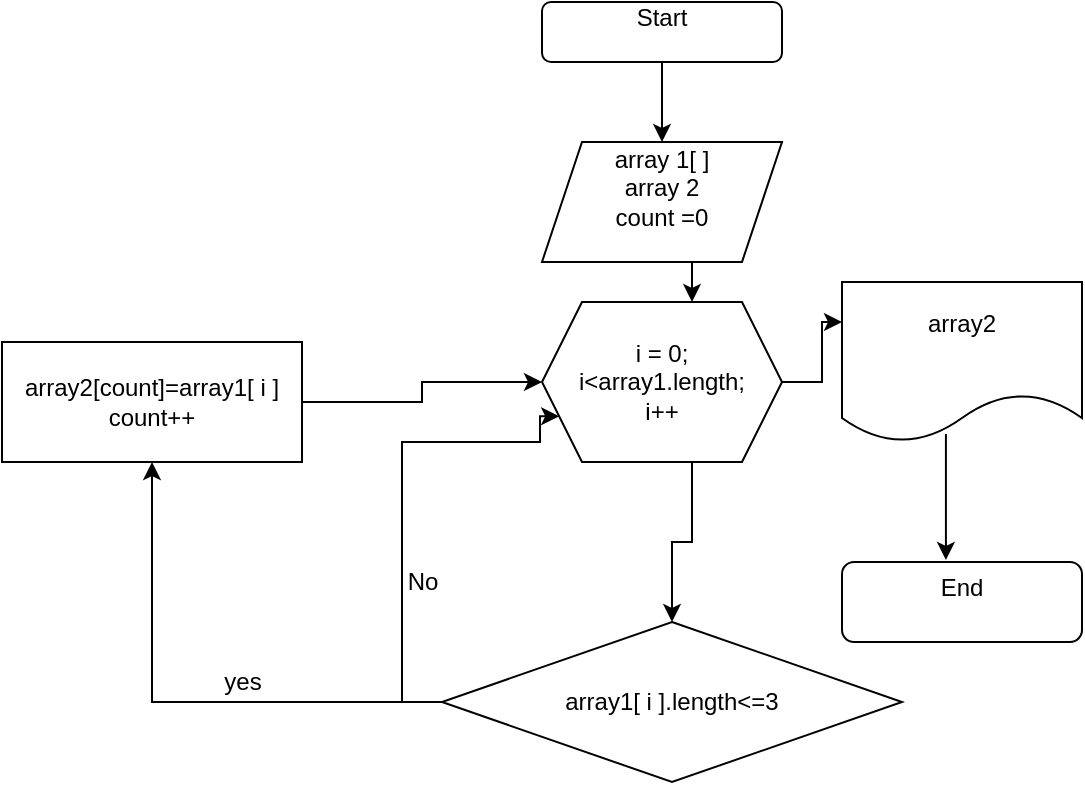 <mxfile version="20.6.2" type="device"><diagram id="IDYBYf2mjypq3pD4-kT8" name="Страница 1"><mxGraphModel dx="538" dy="482" grid="1" gridSize="10" guides="1" tooltips="1" connect="1" arrows="1" fold="1" page="1" pageScale="1" pageWidth="827" pageHeight="1169" math="0" shadow="0"><root><mxCell id="0"/><mxCell id="1" parent="0"/><mxCell id="71_nph5e426bN16CbNuU-3" style="edgeStyle=orthogonalEdgeStyle;rounded=0;orthogonalLoop=1;jettySize=auto;html=1;exitX=0.5;exitY=1;exitDx=0;exitDy=0;entryX=0.5;entryY=0;entryDx=0;entryDy=0;" edge="1" parent="1" source="71_nph5e426bN16CbNuU-1" target="71_nph5e426bN16CbNuU-2"><mxGeometry relative="1" as="geometry"/></mxCell><mxCell id="71_nph5e426bN16CbNuU-1" value="&lt;div&gt;Start&lt;/div&gt;&lt;div&gt;&lt;br&gt;&lt;/div&gt;" style="rounded=1;whiteSpace=wrap;html=1;" vertex="1" parent="1"><mxGeometry x="280" y="10" width="120" height="30" as="geometry"/></mxCell><mxCell id="71_nph5e426bN16CbNuU-5" style="edgeStyle=orthogonalEdgeStyle;rounded=0;orthogonalLoop=1;jettySize=auto;html=1;exitX=0.5;exitY=1;exitDx=0;exitDy=0;entryX=0.625;entryY=0;entryDx=0;entryDy=0;" edge="1" parent="1" source="71_nph5e426bN16CbNuU-2" target="71_nph5e426bN16CbNuU-4"><mxGeometry relative="1" as="geometry"/></mxCell><mxCell id="71_nph5e426bN16CbNuU-2" value="&lt;div&gt;array 1[ ]&lt;/div&gt;&lt;div&gt;array 2&lt;/div&gt;&lt;div&gt;count =0&lt;br&gt;&lt;/div&gt;&lt;div&gt;&lt;br&gt;&lt;/div&gt;" style="shape=parallelogram;perimeter=parallelogramPerimeter;whiteSpace=wrap;html=1;fixedSize=1;" vertex="1" parent="1"><mxGeometry x="280" y="80" width="120" height="60" as="geometry"/></mxCell><mxCell id="71_nph5e426bN16CbNuU-7" style="edgeStyle=orthogonalEdgeStyle;rounded=0;orthogonalLoop=1;jettySize=auto;html=1;exitX=0.625;exitY=1;exitDx=0;exitDy=0;entryX=0.5;entryY=0;entryDx=0;entryDy=0;" edge="1" parent="1" source="71_nph5e426bN16CbNuU-4" target="71_nph5e426bN16CbNuU-6"><mxGeometry relative="1" as="geometry"/></mxCell><mxCell id="71_nph5e426bN16CbNuU-21" style="edgeStyle=orthogonalEdgeStyle;rounded=0;orthogonalLoop=1;jettySize=auto;html=1;exitX=1;exitY=0.5;exitDx=0;exitDy=0;entryX=0;entryY=0.25;entryDx=0;entryDy=0;" edge="1" parent="1" source="71_nph5e426bN16CbNuU-4" target="71_nph5e426bN16CbNuU-20"><mxGeometry relative="1" as="geometry"/></mxCell><mxCell id="71_nph5e426bN16CbNuU-4" value="&lt;div&gt;i = 0;&lt;/div&gt;&lt;div&gt;i&amp;lt;array1.length;&lt;/div&gt;&lt;div&gt;i++&lt;/div&gt;" style="shape=hexagon;perimeter=hexagonPerimeter2;whiteSpace=wrap;html=1;fixedSize=1;" vertex="1" parent="1"><mxGeometry x="280" y="160" width="120" height="80" as="geometry"/></mxCell><mxCell id="71_nph5e426bN16CbNuU-13" style="edgeStyle=orthogonalEdgeStyle;rounded=0;orthogonalLoop=1;jettySize=auto;html=1;exitX=0;exitY=0.5;exitDx=0;exitDy=0;entryX=0;entryY=0.75;entryDx=0;entryDy=0;" edge="1" parent="1" source="71_nph5e426bN16CbNuU-6" target="71_nph5e426bN16CbNuU-4"><mxGeometry relative="1" as="geometry"><Array as="points"><mxPoint x="210" y="360"/><mxPoint x="210" y="230"/><mxPoint x="279" y="230"/></Array></mxGeometry></mxCell><mxCell id="71_nph5e426bN16CbNuU-15" style="edgeStyle=orthogonalEdgeStyle;rounded=0;orthogonalLoop=1;jettySize=auto;html=1;exitX=0;exitY=0.5;exitDx=0;exitDy=0;entryX=0.5;entryY=1;entryDx=0;entryDy=0;" edge="1" parent="1" source="71_nph5e426bN16CbNuU-6" target="71_nph5e426bN16CbNuU-14"><mxGeometry relative="1" as="geometry"/></mxCell><mxCell id="71_nph5e426bN16CbNuU-6" value="array1[ i ].length&amp;lt;=3" style="rhombus;whiteSpace=wrap;html=1;" vertex="1" parent="1"><mxGeometry x="230" y="320" width="230" height="80" as="geometry"/></mxCell><mxCell id="71_nph5e426bN16CbNuU-19" style="edgeStyle=orthogonalEdgeStyle;rounded=0;orthogonalLoop=1;jettySize=auto;html=1;exitX=1;exitY=0.5;exitDx=0;exitDy=0;entryX=0;entryY=0.5;entryDx=0;entryDy=0;" edge="1" parent="1" source="71_nph5e426bN16CbNuU-14" target="71_nph5e426bN16CbNuU-4"><mxGeometry relative="1" as="geometry"/></mxCell><mxCell id="71_nph5e426bN16CbNuU-14" value="&lt;div&gt;array2[count]=array1[ i ]&lt;/div&gt;&lt;div&gt;count++&lt;/div&gt;" style="rounded=0;whiteSpace=wrap;html=1;" vertex="1" parent="1"><mxGeometry x="10" y="180" width="150" height="60" as="geometry"/></mxCell><mxCell id="71_nph5e426bN16CbNuU-16" value="&lt;div&gt;yes&lt;/div&gt;" style="text;html=1;align=center;verticalAlign=middle;resizable=0;points=[];autosize=1;strokeColor=none;fillColor=none;" vertex="1" parent="1"><mxGeometry x="110" y="335" width="40" height="30" as="geometry"/></mxCell><mxCell id="71_nph5e426bN16CbNuU-17" value="No" style="text;html=1;align=center;verticalAlign=middle;resizable=0;points=[];autosize=1;strokeColor=none;fillColor=none;" vertex="1" parent="1"><mxGeometry x="200" y="285" width="40" height="30" as="geometry"/></mxCell><mxCell id="71_nph5e426bN16CbNuU-20" value="&lt;div&gt;array2&lt;/div&gt;&lt;div&gt;&lt;br&gt;&lt;/div&gt;" style="shape=document;whiteSpace=wrap;html=1;boundedLbl=1;" vertex="1" parent="1"><mxGeometry x="430" y="150" width="120" height="80" as="geometry"/></mxCell><mxCell id="71_nph5e426bN16CbNuU-22" value="&lt;div&gt;End&lt;/div&gt;&lt;div&gt;&lt;br&gt;&lt;/div&gt;" style="rounded=1;whiteSpace=wrap;html=1;" vertex="1" parent="1"><mxGeometry x="430" y="290" width="120" height="40" as="geometry"/></mxCell><mxCell id="71_nph5e426bN16CbNuU-24" value="" style="endArrow=classic;html=1;rounded=0;exitX=0.433;exitY=0.95;exitDx=0;exitDy=0;exitPerimeter=0;entryX=0.433;entryY=-0.025;entryDx=0;entryDy=0;entryPerimeter=0;" edge="1" parent="1" source="71_nph5e426bN16CbNuU-20" target="71_nph5e426bN16CbNuU-22"><mxGeometry width="50" height="50" relative="1" as="geometry"><mxPoint x="250" y="270" as="sourcePoint"/><mxPoint x="300" y="220" as="targetPoint"/></mxGeometry></mxCell></root></mxGraphModel></diagram></mxfile>